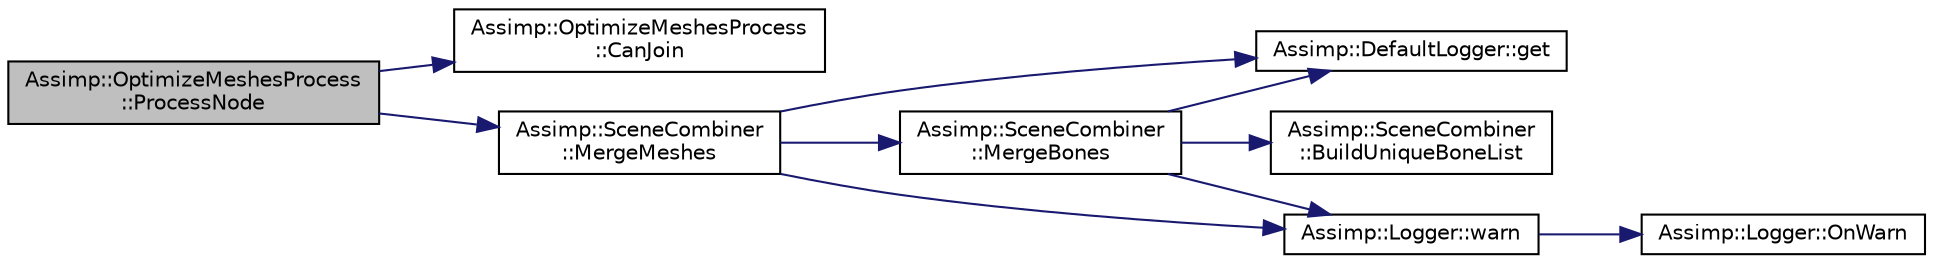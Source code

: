 digraph "Assimp::OptimizeMeshesProcess::ProcessNode"
{
  edge [fontname="Helvetica",fontsize="10",labelfontname="Helvetica",labelfontsize="10"];
  node [fontname="Helvetica",fontsize="10",shape=record];
  rankdir="LR";
  Node1 [label="Assimp::OptimizeMeshesProcess\l::ProcessNode",height=0.2,width=0.4,color="black", fillcolor="grey75", style="filled", fontcolor="black"];
  Node1 -> Node2 [color="midnightblue",fontsize="10",style="solid",fontname="Helvetica"];
  Node2 [label="Assimp::OptimizeMeshesProcess\l::CanJoin",height=0.2,width=0.4,color="black", fillcolor="white", style="filled",URL="$class_assimp_1_1_optimize_meshes_process.html#af549a85d595b5a0336df11008087cc1e",tooltip="Returns true if b can be joined with a. "];
  Node1 -> Node3 [color="midnightblue",fontsize="10",style="solid",fontname="Helvetica"];
  Node3 [label="Assimp::SceneCombiner\l::MergeMeshes",height=0.2,width=0.4,color="black", fillcolor="white", style="filled",URL="$class_assimp_1_1_scene_combiner.html#a6e29b5f873a22a556cb823de3c118d41"];
  Node3 -> Node4 [color="midnightblue",fontsize="10",style="solid",fontname="Helvetica"];
  Node4 [label="Assimp::DefaultLogger::get",height=0.2,width=0.4,color="black", fillcolor="white", style="filled",URL="$class_assimp_1_1_default_logger.html#a093cac26b06553ac774f84769cb0d691",tooltip="Getter for singleton instance. "];
  Node3 -> Node5 [color="midnightblue",fontsize="10",style="solid",fontname="Helvetica"];
  Node5 [label="Assimp::Logger::warn",height=0.2,width=0.4,color="black", fillcolor="white", style="filled",URL="$class_assimp_1_1_logger.html#a32bc5ee4b23df13551b83b925907f1b1",tooltip="Writes a warning message. "];
  Node5 -> Node6 [color="midnightblue",fontsize="10",style="solid",fontname="Helvetica"];
  Node6 [label="Assimp::Logger::OnWarn",height=0.2,width=0.4,color="black", fillcolor="white", style="filled",URL="$class_assimp_1_1_logger.html#ab8066978dd37992f711d75d49cf4607b",tooltip="Called as a request to write a specific warn message. "];
  Node3 -> Node7 [color="midnightblue",fontsize="10",style="solid",fontname="Helvetica"];
  Node7 [label="Assimp::SceneCombiner\l::MergeBones",height=0.2,width=0.4,color="black", fillcolor="white", style="filled",URL="$class_assimp_1_1_scene_combiner.html#a4edb3acefc33160d667f47c045ef6ba8"];
  Node7 -> Node8 [color="midnightblue",fontsize="10",style="solid",fontname="Helvetica"];
  Node8 [label="Assimp::SceneCombiner\l::BuildUniqueBoneList",height=0.2,width=0.4,color="black", fillcolor="white", style="filled",URL="$class_assimp_1_1_scene_combiner.html#a4840646d4e46a1e4c0c56742754dbea3"];
  Node7 -> Node4 [color="midnightblue",fontsize="10",style="solid",fontname="Helvetica"];
  Node7 -> Node5 [color="midnightblue",fontsize="10",style="solid",fontname="Helvetica"];
}
